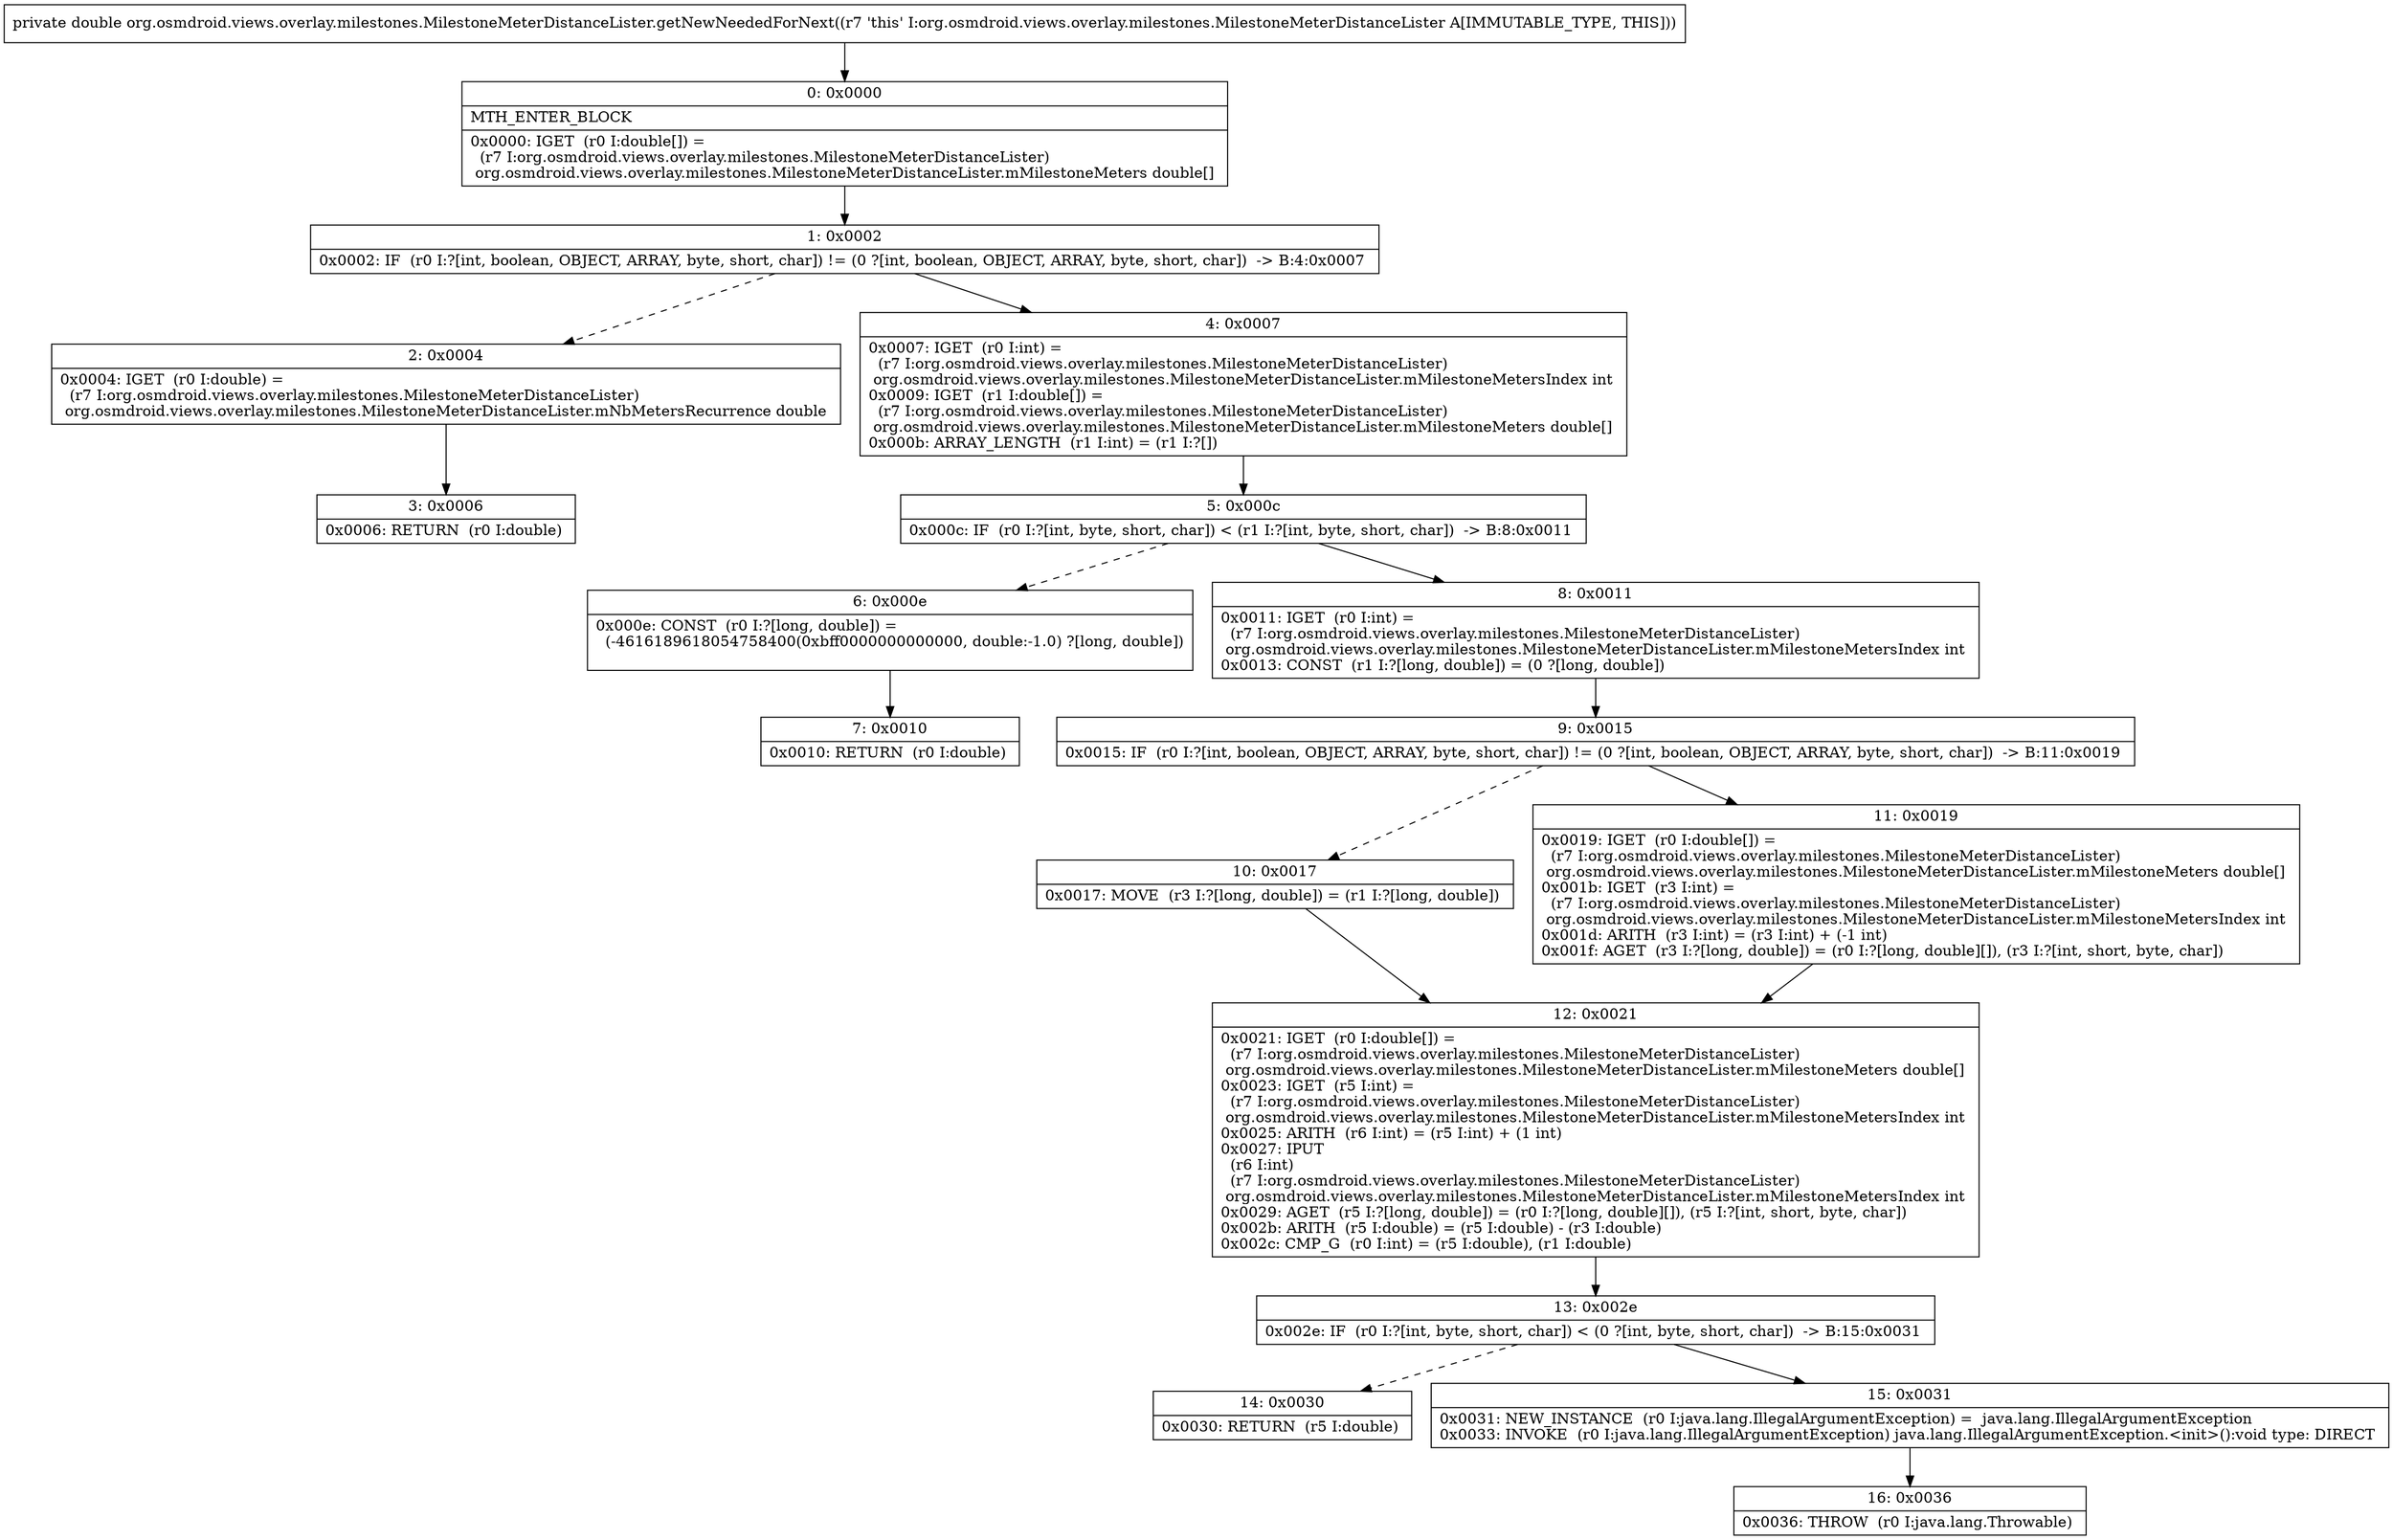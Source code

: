 digraph "CFG fororg.osmdroid.views.overlay.milestones.MilestoneMeterDistanceLister.getNewNeededForNext()D" {
Node_0 [shape=record,label="{0\:\ 0x0000|MTH_ENTER_BLOCK\l|0x0000: IGET  (r0 I:double[]) = \l  (r7 I:org.osmdroid.views.overlay.milestones.MilestoneMeterDistanceLister)\l org.osmdroid.views.overlay.milestones.MilestoneMeterDistanceLister.mMilestoneMeters double[] \l}"];
Node_1 [shape=record,label="{1\:\ 0x0002|0x0002: IF  (r0 I:?[int, boolean, OBJECT, ARRAY, byte, short, char]) != (0 ?[int, boolean, OBJECT, ARRAY, byte, short, char])  \-\> B:4:0x0007 \l}"];
Node_2 [shape=record,label="{2\:\ 0x0004|0x0004: IGET  (r0 I:double) = \l  (r7 I:org.osmdroid.views.overlay.milestones.MilestoneMeterDistanceLister)\l org.osmdroid.views.overlay.milestones.MilestoneMeterDistanceLister.mNbMetersRecurrence double \l}"];
Node_3 [shape=record,label="{3\:\ 0x0006|0x0006: RETURN  (r0 I:double) \l}"];
Node_4 [shape=record,label="{4\:\ 0x0007|0x0007: IGET  (r0 I:int) = \l  (r7 I:org.osmdroid.views.overlay.milestones.MilestoneMeterDistanceLister)\l org.osmdroid.views.overlay.milestones.MilestoneMeterDistanceLister.mMilestoneMetersIndex int \l0x0009: IGET  (r1 I:double[]) = \l  (r7 I:org.osmdroid.views.overlay.milestones.MilestoneMeterDistanceLister)\l org.osmdroid.views.overlay.milestones.MilestoneMeterDistanceLister.mMilestoneMeters double[] \l0x000b: ARRAY_LENGTH  (r1 I:int) = (r1 I:?[]) \l}"];
Node_5 [shape=record,label="{5\:\ 0x000c|0x000c: IF  (r0 I:?[int, byte, short, char]) \< (r1 I:?[int, byte, short, char])  \-\> B:8:0x0011 \l}"];
Node_6 [shape=record,label="{6\:\ 0x000e|0x000e: CONST  (r0 I:?[long, double]) = \l  (\-4616189618054758400(0xbff0000000000000, double:\-1.0) ?[long, double])\l \l}"];
Node_7 [shape=record,label="{7\:\ 0x0010|0x0010: RETURN  (r0 I:double) \l}"];
Node_8 [shape=record,label="{8\:\ 0x0011|0x0011: IGET  (r0 I:int) = \l  (r7 I:org.osmdroid.views.overlay.milestones.MilestoneMeterDistanceLister)\l org.osmdroid.views.overlay.milestones.MilestoneMeterDistanceLister.mMilestoneMetersIndex int \l0x0013: CONST  (r1 I:?[long, double]) = (0 ?[long, double]) \l}"];
Node_9 [shape=record,label="{9\:\ 0x0015|0x0015: IF  (r0 I:?[int, boolean, OBJECT, ARRAY, byte, short, char]) != (0 ?[int, boolean, OBJECT, ARRAY, byte, short, char])  \-\> B:11:0x0019 \l}"];
Node_10 [shape=record,label="{10\:\ 0x0017|0x0017: MOVE  (r3 I:?[long, double]) = (r1 I:?[long, double]) \l}"];
Node_11 [shape=record,label="{11\:\ 0x0019|0x0019: IGET  (r0 I:double[]) = \l  (r7 I:org.osmdroid.views.overlay.milestones.MilestoneMeterDistanceLister)\l org.osmdroid.views.overlay.milestones.MilestoneMeterDistanceLister.mMilestoneMeters double[] \l0x001b: IGET  (r3 I:int) = \l  (r7 I:org.osmdroid.views.overlay.milestones.MilestoneMeterDistanceLister)\l org.osmdroid.views.overlay.milestones.MilestoneMeterDistanceLister.mMilestoneMetersIndex int \l0x001d: ARITH  (r3 I:int) = (r3 I:int) + (\-1 int) \l0x001f: AGET  (r3 I:?[long, double]) = (r0 I:?[long, double][]), (r3 I:?[int, short, byte, char]) \l}"];
Node_12 [shape=record,label="{12\:\ 0x0021|0x0021: IGET  (r0 I:double[]) = \l  (r7 I:org.osmdroid.views.overlay.milestones.MilestoneMeterDistanceLister)\l org.osmdroid.views.overlay.milestones.MilestoneMeterDistanceLister.mMilestoneMeters double[] \l0x0023: IGET  (r5 I:int) = \l  (r7 I:org.osmdroid.views.overlay.milestones.MilestoneMeterDistanceLister)\l org.osmdroid.views.overlay.milestones.MilestoneMeterDistanceLister.mMilestoneMetersIndex int \l0x0025: ARITH  (r6 I:int) = (r5 I:int) + (1 int) \l0x0027: IPUT  \l  (r6 I:int)\l  (r7 I:org.osmdroid.views.overlay.milestones.MilestoneMeterDistanceLister)\l org.osmdroid.views.overlay.milestones.MilestoneMeterDistanceLister.mMilestoneMetersIndex int \l0x0029: AGET  (r5 I:?[long, double]) = (r0 I:?[long, double][]), (r5 I:?[int, short, byte, char]) \l0x002b: ARITH  (r5 I:double) = (r5 I:double) \- (r3 I:double) \l0x002c: CMP_G  (r0 I:int) = (r5 I:double), (r1 I:double) \l}"];
Node_13 [shape=record,label="{13\:\ 0x002e|0x002e: IF  (r0 I:?[int, byte, short, char]) \< (0 ?[int, byte, short, char])  \-\> B:15:0x0031 \l}"];
Node_14 [shape=record,label="{14\:\ 0x0030|0x0030: RETURN  (r5 I:double) \l}"];
Node_15 [shape=record,label="{15\:\ 0x0031|0x0031: NEW_INSTANCE  (r0 I:java.lang.IllegalArgumentException) =  java.lang.IllegalArgumentException \l0x0033: INVOKE  (r0 I:java.lang.IllegalArgumentException) java.lang.IllegalArgumentException.\<init\>():void type: DIRECT \l}"];
Node_16 [shape=record,label="{16\:\ 0x0036|0x0036: THROW  (r0 I:java.lang.Throwable) \l}"];
MethodNode[shape=record,label="{private double org.osmdroid.views.overlay.milestones.MilestoneMeterDistanceLister.getNewNeededForNext((r7 'this' I:org.osmdroid.views.overlay.milestones.MilestoneMeterDistanceLister A[IMMUTABLE_TYPE, THIS])) }"];
MethodNode -> Node_0;
Node_0 -> Node_1;
Node_1 -> Node_2[style=dashed];
Node_1 -> Node_4;
Node_2 -> Node_3;
Node_4 -> Node_5;
Node_5 -> Node_6[style=dashed];
Node_5 -> Node_8;
Node_6 -> Node_7;
Node_8 -> Node_9;
Node_9 -> Node_10[style=dashed];
Node_9 -> Node_11;
Node_10 -> Node_12;
Node_11 -> Node_12;
Node_12 -> Node_13;
Node_13 -> Node_14[style=dashed];
Node_13 -> Node_15;
Node_15 -> Node_16;
}

